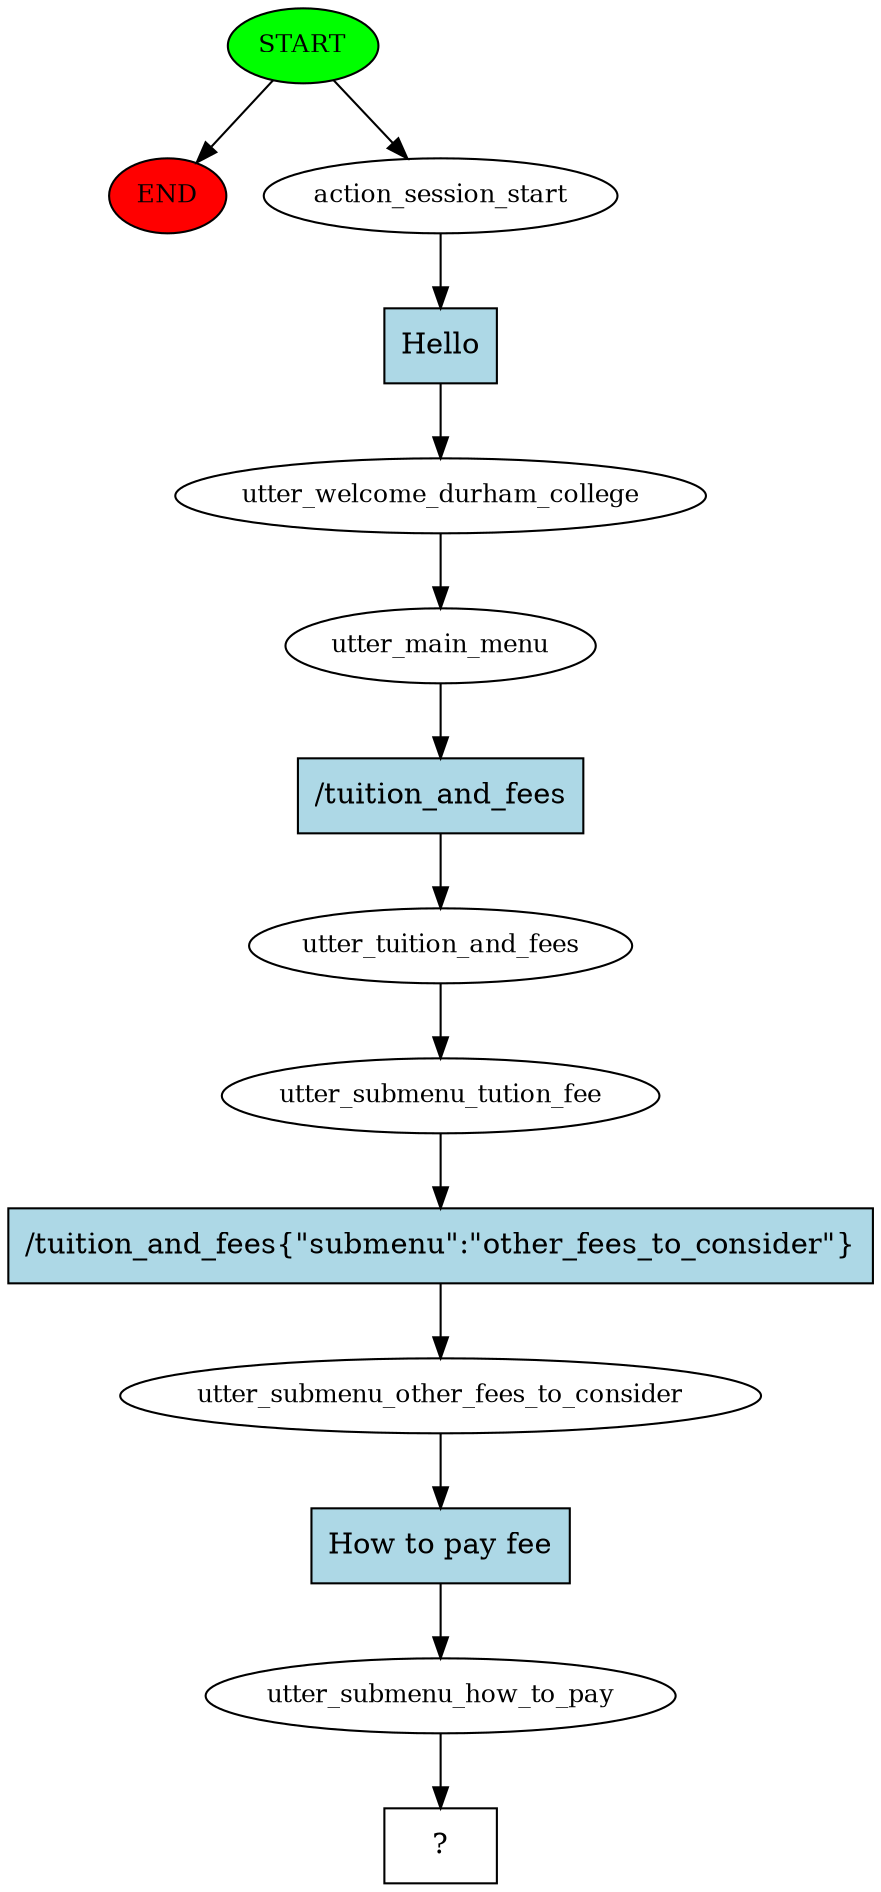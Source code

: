 digraph  {
0 [class="start active", fillcolor=green, fontsize=12, label=START, style=filled];
"-1" [class=end, fillcolor=red, fontsize=12, label=END, style=filled];
1 [class=active, fontsize=12, label=action_session_start];
2 [class=active, fontsize=12, label=utter_welcome_durham_college];
3 [class=active, fontsize=12, label=utter_main_menu];
4 [class=active, fontsize=12, label=utter_tuition_and_fees];
5 [class=active, fontsize=12, label=utter_submenu_tution_fee];
6 [class=active, fontsize=12, label=utter_submenu_other_fees_to_consider];
7 [class=active, fontsize=12, label=utter_submenu_how_to_pay];
8 [class="intent dashed active", label="  ?  ", shape=rect];
9 [class="intent active", fillcolor=lightblue, label=Hello, shape=rect, style=filled];
10 [class="intent active", fillcolor=lightblue, label="/tuition_and_fees", shape=rect, style=filled];
11 [class="intent active", fillcolor=lightblue, label="/tuition_and_fees{\"submenu\":\"other_fees_to_consider\"}", shape=rect, style=filled];
12 [class="intent active", fillcolor=lightblue, label="How to pay fee", shape=rect, style=filled];
0 -> "-1"  [class="", key=NONE, label=""];
0 -> 1  [class=active, key=NONE, label=""];
1 -> 9  [class=active, key=0];
2 -> 3  [class=active, key=NONE, label=""];
3 -> 10  [class=active, key=0];
4 -> 5  [class=active, key=NONE, label=""];
5 -> 11  [class=active, key=0];
6 -> 12  [class=active, key=0];
7 -> 8  [class=active, key=NONE, label=""];
9 -> 2  [class=active, key=0];
10 -> 4  [class=active, key=0];
11 -> 6  [class=active, key=0];
12 -> 7  [class=active, key=0];
}
